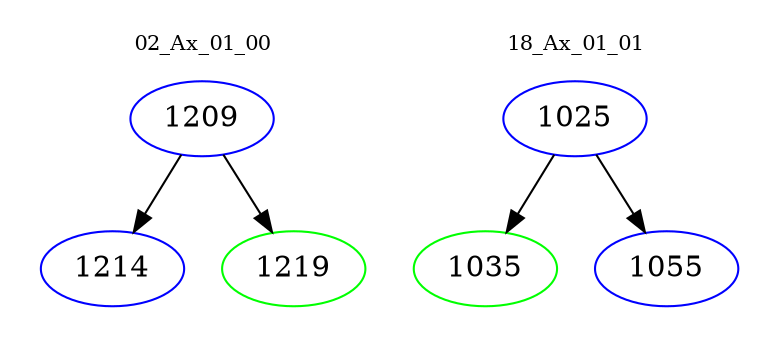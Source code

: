 digraph{
subgraph cluster_0 {
color = white
label = "02_Ax_01_00";
fontsize=10;
T0_1209 [label="1209", color="blue"]
T0_1209 -> T0_1214 [color="black"]
T0_1214 [label="1214", color="blue"]
T0_1209 -> T0_1219 [color="black"]
T0_1219 [label="1219", color="green"]
}
subgraph cluster_1 {
color = white
label = "18_Ax_01_01";
fontsize=10;
T1_1025 [label="1025", color="blue"]
T1_1025 -> T1_1035 [color="black"]
T1_1035 [label="1035", color="green"]
T1_1025 -> T1_1055 [color="black"]
T1_1055 [label="1055", color="blue"]
}
}

